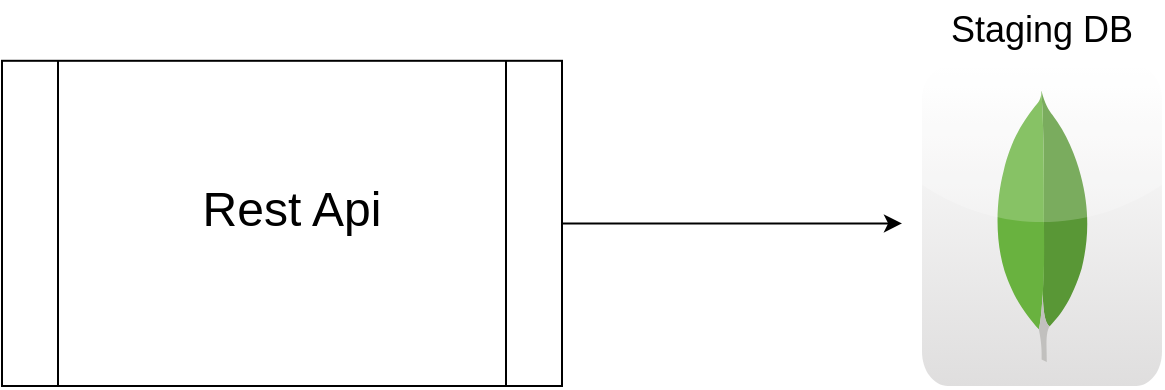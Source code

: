 <mxfile version="24.8.3">
  <diagram name="Page-1" id="74b105a0-9070-1c63-61bc-23e55f88626e">
    <mxGraphModel dx="1838" dy="765" grid="1" gridSize="10" guides="1" tooltips="1" connect="1" arrows="1" fold="1" page="1" pageScale="1.5" pageWidth="1169" pageHeight="826" background="none" math="0" shadow="0">
      <root>
        <mxCell id="0" style=";html=1;" />
        <mxCell id="1" style=";html=1;" parent="0" />
        <mxCell id="ezZVJ3xT8r4Y3w5elAx9-3" value="" style="dashed=0;outlineConnect=0;html=1;align=center;labelPosition=center;verticalLabelPosition=bottom;verticalAlign=top;shape=mxgraph.webicons.mongodb;gradientColor=#DFDEDE" vertex="1" parent="1">
          <mxGeometry x="660" y="240" width="120" height="160" as="geometry" />
        </mxCell>
        <mxCell id="ezZVJ3xT8r4Y3w5elAx9-5" value="&lt;font style=&quot;font-size: 18px;&quot;&gt;Staging DB&lt;/font&gt;" style="text;html=1;align=center;verticalAlign=middle;whiteSpace=wrap;rounded=0;" vertex="1" parent="1">
          <mxGeometry x="665" y="207.4" width="110" height="30" as="geometry" />
        </mxCell>
        <mxCell id="ezZVJ3xT8r4Y3w5elAx9-12" style="edgeStyle=orthogonalEdgeStyle;rounded=0;orthogonalLoop=1;jettySize=auto;html=1;" edge="1" parent="1" source="ezZVJ3xT8r4Y3w5elAx9-9">
          <mxGeometry relative="1" as="geometry">
            <mxPoint x="650" y="318.7" as="targetPoint" />
          </mxGeometry>
        </mxCell>
        <mxCell id="ezZVJ3xT8r4Y3w5elAx9-9" value="" style="shape=process;whiteSpace=wrap;html=1;backgroundOutline=1;" vertex="1" parent="1">
          <mxGeometry x="200" y="237.4" width="280" height="162.6" as="geometry" />
        </mxCell>
        <mxCell id="ezZVJ3xT8r4Y3w5elAx9-10" value="&lt;font style=&quot;font-size: 24px;&quot;&gt;Rest Api&lt;/font&gt;" style="text;html=1;align=center;verticalAlign=middle;whiteSpace=wrap;rounded=0;" vertex="1" parent="1">
          <mxGeometry x="280" y="272.4" width="130" height="80" as="geometry" />
        </mxCell>
      </root>
    </mxGraphModel>
  </diagram>
</mxfile>
